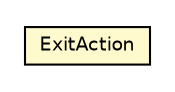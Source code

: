 #!/usr/local/bin/dot
#
# Class diagram 
# Generated by UMLGraph version R5_6 (http://www.umlgraph.org/)
#

digraph G {
	edge [fontname="Helvetica",fontsize=10,labelfontname="Helvetica",labelfontsize=10];
	node [fontname="Helvetica",fontsize=10,shape=plaintext];
	nodesep=0.25;
	ranksep=0.5;
	// net.ljcomputing.fx.action.ExitAction
	c67 [label=<<table title="net.ljcomputing.fx.action.ExitAction" border="0" cellborder="1" cellspacing="0" cellpadding="2" port="p" bgcolor="lemonChiffon" href="./ExitAction.html">
		<tr><td><table border="0" cellspacing="0" cellpadding="1">
<tr><td align="center" balign="center"> ExitAction </td></tr>
		</table></td></tr>
		</table>>, URL="./ExitAction.html", fontname="Helvetica", fontcolor="black", fontsize=9.0];
}

